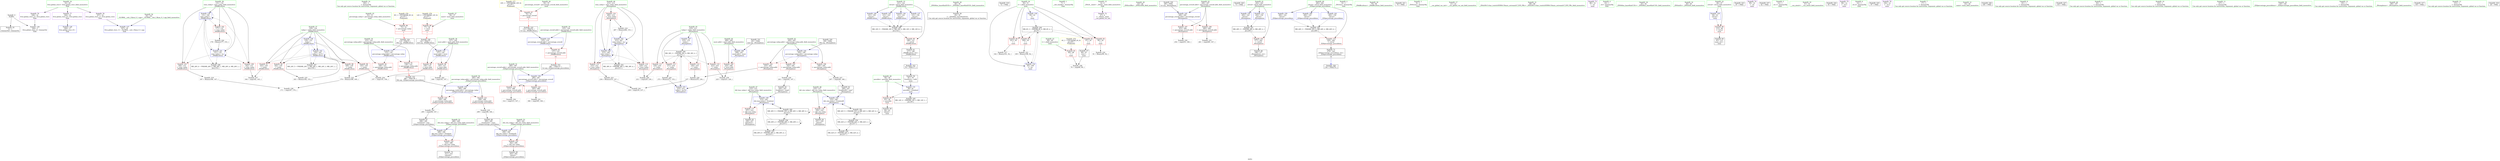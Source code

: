 digraph "SVFG" {
	label="SVFG";

	Node0x559d2667e3c0 [shape=record,color=grey,label="{NodeID: 0\nNullPtr}"];
	Node0x559d2667e3c0 -> Node0x559d2669c1b0[style=solid];
	Node0x559d2667e3c0 -> Node0x559d266a0e70[style=solid];
	Node0x559d2669ac80 [shape=record,color=red,label="{NodeID: 97\n163\<--129\n\<--today\n_Z9difficultxxx\n}"];
	Node0x559d2669ac80 -> Node0x559d266a8740[style=solid];
	Node0x559d26698e60 [shape=record,color=green,label="{NodeID: 14\n160\<--1\n\<--dummyObj\nCan only get source location for instruction, argument, global var or function.}"];
	Node0x559d266b8b20 [shape=record,color=yellow,style=double,label="{NodeID: 277\n10V_1 = ENCHI(MR_10V_0)\npts\{55 \}\nFun[main]}"];
	Node0x559d266b8b20 -> Node0x559d2669dca0[style=dashed];
	Node0x559d2669b7e0 [shape=record,color=red,label="{NodeID: 111\n230\<--210\n\<--today\n_Z6simplexxx\n}"];
	Node0x559d2669b7e0 -> Node0x559d266a8bc0[style=solid];
	Node0x559d26699a50 [shape=record,color=green,label="{NodeID: 28\n58\<--59\npossible\<--possible_field_insensitive\nmain\n}"];
	Node0x559d26699a50 -> Node0x559d2669de40[style=solid];
	Node0x559d26699a50 -> Node0x559d266a1110[style=solid];
	Node0x559d266a0ba0 [shape=record,color=red,label="{NodeID: 125\n302\<--290\n\<--did_win_today\n_Z20percentage_posssiblexx\n}"];
	Node0x559d266a0ba0 -> Node0x559d2669cd70[style=solid];
	Node0x559d2669a6d0 [shape=record,color=green,label="{NodeID: 42\n204\<--205\npercentage_today.addr\<--percentage_today.addr_field_insensitive\n_Z6simplexxx\n}"];
	Node0x559d2669a6d0 -> Node0x559d2669b230[style=solid];
	Node0x559d2669a6d0 -> Node0x559d2669b300[style=solid];
	Node0x559d2669a6d0 -> Node0x559d2669b3d0[style=solid];
	Node0x559d2669a6d0 -> Node0x559d266a1ba0[style=solid];
	Node0x559d266a70c0 [shape=record,color=grey,label="{NodeID: 222\n170 = Binary(168, 169, )\n}"];
	Node0x559d266a70c0 -> Node0x559d266a88c0[style=solid];
	Node0x559d266a1790 [shape=record,color=blue,label="{NodeID: 139\n131\<--160\nwins_today\<--\n_Z9difficultxxx\n}"];
	Node0x559d266a1790 -> Node0x559d2669aef0[style=dashed];
	Node0x559d266a1790 -> Node0x559d2669afc0[style=dashed];
	Node0x559d266a1790 -> Node0x559d2669b090[style=dashed];
	Node0x559d266a1790 -> Node0x559d266a1790[style=dashed];
	Node0x559d266a1790 -> Node0x559d266a1930[style=dashed];
	Node0x559d266a1790 -> Node0x559d266b1d30[style=dashed];
	Node0x559d2669c2b0 [shape=record,color=black,label="{NodeID: 56\n29\<--30\n\<--_ZNSt8ios_base4InitD1Ev\nCan only get source location for instruction, argument, global var or function.}"];
	Node0x559d266c79d0 [shape=record,color=black,label="{NodeID: 319\n72 = PHI()\n}"];
	Node0x559d266a85c0 [shape=record,color=grey,label="{NodeID: 236\n314 = cmp(313, 147, )\n}"];
	Node0x559d266a22f0 [shape=record,color=blue,label="{NodeID: 153\n210\<--272\ntoday\<--inc18\n_Z6simplexxx\n}"];
	Node0x559d266a22f0 -> Node0x559d266b4530[style=dashed];
	Node0x559d2669ce40 [shape=record,color=black,label="{NodeID: 70\n311\<--310\ntobool4\<--\n_Z20percentage_posssiblexx\n}"];
	Node0x559d266c8900 [shape=record,color=black,label="{NodeID: 333\n281 = PHI(137, )\n1st arg _Z20percentage_posssiblexx }"];
	Node0x559d266c8900 -> Node0x559d266a2560[style=solid];
	Node0x559d2669da30 [shape=record,color=red,label="{NodeID: 84\n101\<--50\n\<--i\nmain\n}"];
	Node0x559d2669da30 -> Node0x559d266a6940[style=solid];
	Node0x559d2667e710 [shape=record,color=green,label="{NodeID: 1\n7\<--1\n__dso_handle\<--dummyObj\nGlob }"];
	Node0x559d2669ad50 [shape=record,color=red,label="{NodeID: 98\n169\<--129\n\<--today\n_Z9difficultxxx\n}"];
	Node0x559d2669ad50 -> Node0x559d266a70c0[style=solid];
	Node0x559d26698f30 [shape=record,color=green,label="{NodeID: 15\n4\<--6\n_ZStL8__ioinit\<--_ZStL8__ioinit_field_insensitive\nGlob }"];
	Node0x559d26698f30 -> Node0x559d2669cfe0[style=solid];
	Node0x559d266b8c00 [shape=record,color=yellow,style=double,label="{NodeID: 278\n12V_1 = ENCHI(MR_12V_0)\npts\{57 \}\nFun[main]}"];
	Node0x559d266b8c00 -> Node0x559d2669dd70[style=dashed];
	Node0x559d2669b8b0 [shape=record,color=red,label="{NodeID: 112\n236\<--210\n\<--today\n_Z6simplexxx\n}"];
	Node0x559d2669b8b0 -> Node0x559d266a76c0[style=solid];
	Node0x559d26699b20 [shape=record,color=green,label="{NodeID: 29\n63\<--64\n_ZNSirsERx\<--_ZNSirsERx_field_insensitive\n}"];
	Node0x559d266a0c70 [shape=record,color=blue,label="{NodeID: 126\n326\<--17\nllvm.global_ctors_0\<--\nGlob }"];
	Node0x559d2669a7a0 [shape=record,color=green,label="{NodeID: 43\n206\<--207\npercentage_overall.addr\<--percentage_overall.addr_field_insensitive\n_Z6simplexxx\n}"];
	Node0x559d2669a7a0 -> Node0x559d2669b4a0[style=solid];
	Node0x559d2669a7a0 -> Node0x559d2669b570[style=solid];
	Node0x559d2669a7a0 -> Node0x559d266a1c70[style=solid];
	Node0x559d266a7240 [shape=record,color=grey,label="{NodeID: 223\n234 = Binary(233, 147, )\n}"];
	Node0x559d266a7240 -> Node0x559d266a8d40[style=solid];
	Node0x559d266a1860 [shape=record,color=blue,label="{NodeID: 140\n121\<--150\nretval\<--\n_Z9difficultxxx\n}"];
	Node0x559d266a1860 -> Node0x559d266b1330[style=dashed];
	Node0x559d2669c3b0 [shape=record,color=black,label="{NodeID: 57\n68\<--67\nconv\<--\nmain\n}"];
	Node0x559d2669c3b0 -> Node0x559d266a79c0[style=solid];
	Node0x559d266c7b30 [shape=record,color=black,label="{NodeID: 320\n73 = PHI()\n}"];
	Node0x559d266a8740 [shape=record,color=grey,label="{NodeID: 237\n164 = cmp(162, 163, )\n}"];
	Node0x559d266a23c0 [shape=record,color=blue,label="{NodeID: 154\n202\<--143\nretval\<--\n_Z6simplexxx\n}"];
	Node0x559d266a23c0 -> Node0x559d266b2c30[style=dashed];
	Node0x559d2669cf10 [shape=record,color=black,label="{NodeID: 71\n279\<--320\n_Z20percentage_posssiblexx_ret\<--\n_Z20percentage_posssiblexx\n|{<s0>14}}"];
	Node0x559d2669cf10:s0 -> Node0x559d266c8330[style=solid,color=blue];
	Node0x559d266c8a40 [shape=record,color=black,label="{NodeID: 334\n118 = PHI(75, )\n0th arg _Z9difficultxxx }"];
	Node0x559d266c8a40 -> Node0x559d266a12b0[style=solid];
	Node0x559d266b2c30 [shape=record,color=black,label="{NodeID: 251\nMR_28V_3 = PHI(MR_28V_4, MR_28V_2, )\npts\{203 \}\n}"];
	Node0x559d266b2c30 -> Node0x559d2669b160[style=dashed];
	Node0x559d2669db00 [shape=record,color=red,label="{NodeID: 85\n108\<--50\n\<--i\nmain\n}"];
	Node0x559d2669db00 -> Node0x559d266a6f40[style=solid];
	Node0x559d2668e8d0 [shape=record,color=green,label="{NodeID: 2\n8\<--1\n_ZSt3cin\<--dummyObj\nGlob }"];
	Node0x559d2669ae20 [shape=record,color=red,label="{NodeID: 99\n182\<--129\n\<--today\n_Z9difficultxxx\n}"];
	Node0x559d2669ae20 -> Node0x559d266a7540[style=solid];
	Node0x559d26699000 [shape=record,color=green,label="{NodeID: 16\n16\<--20\nllvm.global_ctors\<--llvm.global_ctors_field_insensitive\nGlob }"];
	Node0x559d26699000 -> Node0x559d2669d3f0[style=solid];
	Node0x559d26699000 -> Node0x559d2669d4f0[style=solid];
	Node0x559d26699000 -> Node0x559d2669d5f0[style=solid];
	Node0x559d2669b980 [shape=record,color=red,label="{NodeID: 113\n271\<--210\n\<--today\n_Z6simplexxx\n}"];
	Node0x559d2669b980 -> Node0x559d266a6dc0[style=solid];
	Node0x559d26699c20 [shape=record,color=green,label="{NodeID: 30\n79\<--80\n_Z9difficultxxx\<--_Z9difficultxxx_field_insensitive\n}"];
	Node0x559d266a0d70 [shape=record,color=blue,label="{NodeID: 127\n327\<--18\nllvm.global_ctors_1\<--_GLOBAL__sub_I_Ryan_0_1.cpp\nGlob }"];
	Node0x559d2669a870 [shape=record,color=green,label="{NodeID: 44\n208\<--209\nmost.addr\<--most.addr_field_insensitive\n_Z6simplexxx\n}"];
	Node0x559d2669a870 -> Node0x559d2669b640[style=solid];
	Node0x559d2669a870 -> Node0x559d266a1d40[style=solid];
	Node0x559d266a73c0 [shape=record,color=grey,label="{NodeID: 224\n178 = Binary(177, 153, )\n}"];
	Node0x559d266a73c0 -> Node0x559d266a1930[style=solid];
	Node0x559d266a1930 [shape=record,color=blue,label="{NodeID: 141\n131\<--178\nwins_today\<--inc\n_Z9difficultxxx\n}"];
	Node0x559d266a1930 -> Node0x559d2669aef0[style=dashed];
	Node0x559d266a1930 -> Node0x559d2669afc0[style=dashed];
	Node0x559d266a1930 -> Node0x559d2669b090[style=dashed];
	Node0x559d266a1930 -> Node0x559d266a1790[style=dashed];
	Node0x559d266a1930 -> Node0x559d266a1930[style=dashed];
	Node0x559d266a1930 -> Node0x559d266b1d30[style=dashed];
	Node0x559d2669c480 [shape=record,color=black,label="{NodeID: 58\n81\<--78\nfrombool\<--call4\nmain\n}"];
	Node0x559d2669c480 -> Node0x559d266a1110[style=solid];
	Node0x559d266c7c30 [shape=record,color=black,label="{NodeID: 321\n74 = PHI()\n}"];
	Node0x559d266a88c0 [shape=record,color=grey,label="{NodeID: 238\n171 = cmp(167, 170, )\n}"];
	Node0x559d266a2490 [shape=record,color=blue,label="{NodeID: 155\n284\<--280\npercentage_today.addr\<--percentage_today\n_Z20percentage_posssiblexx\n}"];
	Node0x559d266a2490 -> Node0x559d266a0790[style=dashed];
	Node0x559d266a2490 -> Node0x559d266a0860[style=dashed];
	Node0x559d2669cfe0 [shape=record,color=purple,label="{NodeID: 72\n27\<--4\n\<--_ZStL8__ioinit\n__cxx_global_var_init\n}"];
	Node0x559d266c8d00 [shape=record,color=black,label="{NodeID: 335\n119 = PHI(76, )\n1st arg _Z9difficultxxx }"];
	Node0x559d266c8d00 -> Node0x559d266a1380[style=solid];
	Node0x559d266b3130 [shape=record,color=black,label="{NodeID: 252\nMR_38V_6 = PHI(MR_38V_2, MR_38V_4, )\npts\{213 \}\n}"];
	Node0x559d2669dbd0 [shape=record,color=red,label="{NodeID: 86\n75\<--52\n\<--percentage_today\nmain\n|{<s0>7}}"];
	Node0x559d2669dbd0:s0 -> Node0x559d266c8a40[style=solid,color=red];
	Node0x559d2667e5d0 [shape=record,color=green,label="{NodeID: 3\n9\<--1\n_ZSt4cout\<--dummyObj\nGlob }"];
	Node0x559d2669aef0 [shape=record,color=red,label="{NodeID: 100\n162\<--131\n\<--wins_today\n_Z9difficultxxx\n}"];
	Node0x559d2669aef0 -> Node0x559d266a8740[style=solid];
	Node0x559d266990d0 [shape=record,color=green,label="{NodeID: 17\n21\<--22\n__cxx_global_var_init\<--__cxx_global_var_init_field_insensitive\n}"];
	Node0x559d2669ba50 [shape=record,color=red,label="{NodeID: 114\n229\<--212\n\<--wins_today\n_Z6simplexxx\n}"];
	Node0x559d2669ba50 -> Node0x559d266a8bc0[style=solid];
	Node0x559d26699d20 [shape=record,color=green,label="{NodeID: 31\n88\<--89\n_ZStlsISt11char_traitsIcEERSt13basic_ostreamIcT_ES5_PKc\<--_ZStlsISt11char_traitsIcEERSt13basic_ostreamIcT_ES5_PKc_field_insensitive\n}"];
	Node0x559d266a0e70 [shape=record,color=blue, style = dotted,label="{NodeID: 128\n328\<--3\nllvm.global_ctors_2\<--dummyVal\nGlob }"];
	Node0x559d2669a940 [shape=record,color=green,label="{NodeID: 45\n210\<--211\ntoday\<--today_field_insensitive\n_Z6simplexxx\n}"];
	Node0x559d2669a940 -> Node0x559d2669b710[style=solid];
	Node0x559d2669a940 -> Node0x559d2669b7e0[style=solid];
	Node0x559d2669a940 -> Node0x559d2669b8b0[style=solid];
	Node0x559d2669a940 -> Node0x559d2669b980[style=solid];
	Node0x559d2669a940 -> Node0x559d266a1e10[style=solid];
	Node0x559d2669a940 -> Node0x559d266a22f0[style=solid];
	Node0x559d266a7540 [shape=record,color=grey,label="{NodeID: 225\n183 = Binary(182, 153, )\n}"];
	Node0x559d266a7540 -> Node0x559d266a1a00[style=solid];
	Node0x559d266a1a00 [shape=record,color=blue,label="{NodeID: 142\n129\<--183\ntoday\<--inc12\n_Z9difficultxxx\n}"];
	Node0x559d266a1a00 -> Node0x559d2669abb0[style=dashed];
	Node0x559d266a1a00 -> Node0x559d2669ac80[style=dashed];
	Node0x559d266a1a00 -> Node0x559d2669ad50[style=dashed];
	Node0x559d266a1a00 -> Node0x559d2669ae20[style=dashed];
	Node0x559d266a1a00 -> Node0x559d266a1a00[style=dashed];
	Node0x559d266a1a00 -> Node0x559d266b1830[style=dashed];
	Node0x559d2669c550 [shape=record,color=black,label="{NodeID: 59\n84\<--83\ntobool\<--\nmain\n}"];
	Node0x559d266c7d00 [shape=record,color=black,label="{NodeID: 322\n78 = PHI(117, )\n}"];
	Node0x559d266c7d00 -> Node0x559d2669c480[style=solid];
	Node0x559d266a8a40 [shape=record,color=grey,label="{NodeID: 239\n225 = cmp(223, 224, )\n}"];
	Node0x559d266a2560 [shape=record,color=blue,label="{NodeID: 156\n286\<--281\npercentage_overall.addr\<--percentage_overall\n_Z20percentage_posssiblexx\n}"];
	Node0x559d266a2560 -> Node0x559d266a0930[style=dashed];
	Node0x559d266a2560 -> Node0x559d266a0a00[style=dashed];
	Node0x559d2669d0b0 [shape=record,color=purple,label="{NodeID: 73\n86\<--10\n\<--.str\nmain\n}"];
	Node0x559d266c8dd0 [shape=record,color=black,label="{NodeID: 336\n120 = PHI(77, )\n2nd arg _Z9difficultxxx }"];
	Node0x559d266c8dd0 -> Node0x559d266a1450[style=solid];
	Node0x559d266b3630 [shape=record,color=black,label="{NodeID: 253\nMR_40V_6 = PHI(MR_40V_2, MR_40V_4, )\npts\{215 \}\n}"];
	Node0x559d2669dca0 [shape=record,color=red,label="{NodeID: 87\n76\<--54\n\<--percentage_overall\nmain\n|{<s0>7}}"];
	Node0x559d2669dca0:s0 -> Node0x559d266c8d00[style=solid,color=red];
	Node0x559d2667e450 [shape=record,color=green,label="{NodeID: 4\n10\<--1\n.str\<--dummyObj\nGlob }"];
	Node0x559d2669afc0 [shape=record,color=red,label="{NodeID: 101\n166\<--131\n\<--wins_today\n_Z9difficultxxx\n}"];
	Node0x559d2669afc0 -> Node0x559d266a6c40[style=solid];
	Node0x559d266991a0 [shape=record,color=green,label="{NodeID: 18\n25\<--26\n_ZNSt8ios_base4InitC1Ev\<--_ZNSt8ios_base4InitC1Ev_field_insensitive\n}"];
	Node0x559d2669bb20 [shape=record,color=red,label="{NodeID: 115\n233\<--212\n\<--wins_today\n_Z6simplexxx\n}"];
	Node0x559d2669bb20 -> Node0x559d266a7240[style=solid];
	Node0x559d26699e20 [shape=record,color=green,label="{NodeID: 32\n94\<--95\n_ZNSolsEi\<--_ZNSolsEi_field_insensitive\n}"];
	Node0x559d266a0f70 [shape=record,color=blue,label="{NodeID: 129\n46\<--61\nretval\<--\nmain\n}"];
	Node0x559d266a0f70 -> Node0x559d2669d6f0[style=dashed];
	Node0x559d2669aa10 [shape=record,color=green,label="{NodeID: 46\n212\<--213\nwins_today\<--wins_today_field_insensitive\n_Z6simplexxx\n}"];
	Node0x559d2669aa10 -> Node0x559d2669ba50[style=solid];
	Node0x559d2669aa10 -> Node0x559d2669bb20[style=solid];
	Node0x559d2669aa10 -> Node0x559d266a0450[style=solid];
	Node0x559d2669aa10 -> Node0x559d266a1ee0[style=solid];
	Node0x559d2669aa10 -> Node0x559d266a2220[style=solid];
	Node0x559d266a76c0 [shape=record,color=grey,label="{NodeID: 226\n237 = Binary(235, 236, )\n}"];
	Node0x559d266a76c0 -> Node0x559d266a8d40[style=solid];
	Node0x559d266a1ad0 [shape=record,color=blue,label="{NodeID: 143\n121\<--143\nretval\<--\n_Z9difficultxxx\n}"];
	Node0x559d266a1ad0 -> Node0x559d266b1330[style=dashed];
	Node0x559d2669c620 [shape=record,color=black,label="{NodeID: 60\n45\<--112\nmain_ret\<--\nmain\n}"];
	Node0x559d266c7ec0 [shape=record,color=black,label="{NodeID: 323\n87 = PHI()\n}"];
	Node0x559d266a8bc0 [shape=record,color=grey,label="{NodeID: 240\n231 = cmp(229, 230, )\n}"];
	Node0x559d266a2630 [shape=record,color=blue,label="{NodeID: 157\n288\<--296\ndid_lose_today\<--frombool\n_Z20percentage_posssiblexx\n}"];
	Node0x559d266a2630 -> Node0x559d266a0ad0[style=dashed];
	Node0x559d2669d180 [shape=record,color=purple,label="{NodeID: 74\n99\<--10\n\<--.str\nmain\n}"];
	Node0x559d266c93b0 [shape=record,color=black,label="{NodeID: 337\n62 = PHI()\n}"];
	Node0x559d266b3b30 [shape=record,color=black,label="{NodeID: 254\nMR_42V_6 = PHI(MR_42V_2, MR_42V_4, )\npts\{217 \}\n}"];
	Node0x559d2669dd70 [shape=record,color=red,label="{NodeID: 88\n77\<--56\n\<--most\nmain\n|{<s0>7}}"];
	Node0x559d2669dd70:s0 -> Node0x559d266c8dd0[style=solid,color=red];
	Node0x559d2667e4e0 [shape=record,color=green,label="{NodeID: 5\n12\<--1\n.str.1\<--dummyObj\nGlob }"];
	Node0x559d2669b090 [shape=record,color=red,label="{NodeID: 102\n177\<--131\n\<--wins_today\n_Z9difficultxxx\n}"];
	Node0x559d2669b090 -> Node0x559d266a73c0[style=solid];
	Node0x559d26699270 [shape=record,color=green,label="{NodeID: 19\n31\<--32\n__cxa_atexit\<--__cxa_atexit_field_insensitive\n}"];
	Node0x559d266a0450 [shape=record,color=red,label="{NodeID: 116\n266\<--212\n\<--wins_today\n_Z6simplexxx\n}"];
	Node0x559d266a0450 -> Node0x559d266a6ac0[style=solid];
	Node0x559d26699f20 [shape=record,color=green,label="{NodeID: 33\n121\<--122\nretval\<--retval_field_insensitive\n_Z9difficultxxx\n}"];
	Node0x559d26699f20 -> Node0x559d2669df10[style=solid];
	Node0x559d26699f20 -> Node0x559d266a1520[style=solid];
	Node0x559d26699f20 -> Node0x559d266a15f0[style=solid];
	Node0x559d26699f20 -> Node0x559d266a1860[style=solid];
	Node0x559d26699f20 -> Node0x559d266a1ad0[style=solid];
	Node0x559d266a1040 [shape=record,color=blue,label="{NodeID: 130\n50\<--61\ni\<--\nmain\n}"];
	Node0x559d266a1040 -> Node0x559d266b0930[style=dashed];
	Node0x559d2669aae0 [shape=record,color=green,label="{NodeID: 47\n214\<--215\ndid_lose_today\<--did_lose_today_field_insensitive\n_Z6simplexxx\n}"];
	Node0x559d2669aae0 -> Node0x559d266a0520[style=solid];
	Node0x559d2669aae0 -> Node0x559d266a1fb0[style=solid];
	Node0x559d266a7840 [shape=record,color=grey,label="{NodeID: 227\n247 = cmp(246, 160, )\n}"];
	Node0x559d266a7840 -> Node0x559d2669c890[style=solid];
	Node0x559d266a1ba0 [shape=record,color=blue,label="{NodeID: 144\n204\<--199\npercentage_today.addr\<--percentage_today\n_Z6simplexxx\n}"];
	Node0x559d266a1ba0 -> Node0x559d2669b230[style=dashed];
	Node0x559d266a1ba0 -> Node0x559d2669b300[style=dashed];
	Node0x559d266a1ba0 -> Node0x559d2669b3d0[style=dashed];
	Node0x559d2669c6f0 [shape=record,color=black,label="{NodeID: 61\n117\<--188\n_Z9difficultxxx_ret\<--\n_Z9difficultxxx\n|{<s0>7}}"];
	Node0x559d2669c6f0:s0 -> Node0x559d266c7d00[style=solid,color=blue];
	Node0x559d266c7f90 [shape=record,color=black,label="{NodeID: 324\n93 = PHI()\n}"];
	Node0x559d266a8d40 [shape=record,color=grey,label="{NodeID: 241\n238 = cmp(234, 237, )\n}"];
	Node0x559d266a2700 [shape=record,color=blue,label="{NodeID: 158\n290\<--300\ndid_win_today\<--frombool2\n_Z20percentage_posssiblexx\n}"];
	Node0x559d266a2700 -> Node0x559d266a0ba0[style=dashed];
	Node0x559d2669d250 [shape=record,color=purple,label="{NodeID: 75\n96\<--12\n\<--.str.1\nmain\n}"];
	Node0x559d2669de40 [shape=record,color=red,label="{NodeID: 89\n83\<--58\n\<--possible\nmain\n}"];
	Node0x559d2669de40 -> Node0x559d2669c550[style=solid];
	Node0x559d266981f0 [shape=record,color=green,label="{NodeID: 6\n14\<--1\n.str.2\<--dummyObj\nGlob }"];
	Node0x559d2669b160 [shape=record,color=red,label="{NodeID: 103\n277\<--202\n\<--retval\n_Z6simplexxx\n}"];
	Node0x559d2669b160 -> Node0x559d2669cb00[style=solid];
	Node0x559d26699370 [shape=record,color=green,label="{NodeID: 20\n30\<--36\n_ZNSt8ios_base4InitD1Ev\<--_ZNSt8ios_base4InitD1Ev_field_insensitive\n}"];
	Node0x559d26699370 -> Node0x559d2669c2b0[style=solid];
	Node0x559d266a0520 [shape=record,color=red,label="{NodeID: 117\n257\<--214\n\<--did_lose_today\n_Z6simplexxx\n}"];
	Node0x559d266a0520 -> Node0x559d2669ca30[style=solid];
	Node0x559d26699ff0 [shape=record,color=green,label="{NodeID: 34\n123\<--124\npercentage_today.addr\<--percentage_today.addr_field_insensitive\n_Z9difficultxxx\n}"];
	Node0x559d26699ff0 -> Node0x559d2669dfe0[style=solid];
	Node0x559d26699ff0 -> Node0x559d2669e0b0[style=solid];
	Node0x559d26699ff0 -> Node0x559d266a12b0[style=solid];
	Node0x559d266a1110 [shape=record,color=blue,label="{NodeID: 131\n58\<--81\npossible\<--frombool\nmain\n}"];
	Node0x559d266a1110 -> Node0x559d2669de40[style=dashed];
	Node0x559d266a1110 -> Node0x559d266b0e30[style=dashed];
	Node0x559d2669bbd0 [shape=record,color=green,label="{NodeID: 48\n216\<--217\ndid_win_today\<--did_win_today_field_insensitive\n_Z6simplexxx\n}"];
	Node0x559d2669bbd0 -> Node0x559d266a05f0[style=solid];
	Node0x559d2669bbd0 -> Node0x559d266a2080[style=solid];
	Node0x559d266a79c0 [shape=record,color=grey,label="{NodeID: 228\n70 = cmp(68, 69, )\n}"];
	Node0x559d266a1c70 [shape=record,color=blue,label="{NodeID: 145\n206\<--200\npercentage_overall.addr\<--percentage_overall\n_Z6simplexxx\n}"];
	Node0x559d266a1c70 -> Node0x559d2669b4a0[style=dashed];
	Node0x559d266a1c70 -> Node0x559d2669b570[style=dashed];
	Node0x559d2669c7c0 [shape=record,color=black,label="{NodeID: 62\n244\<--243\nfrombool\<--cmp6\n_Z6simplexxx\n}"];
	Node0x559d2669c7c0 -> Node0x559d266a1fb0[style=solid];
	Node0x559d266c8060 [shape=record,color=black,label="{NodeID: 325\n97 = PHI()\n}"];
	Node0x559d266a8ec0 [shape=record,color=grey,label="{NodeID: 242\n146 = cmp(145, 147, )\n}"];
	Node0x559d266a27d0 [shape=record,color=blue,label="{NodeID: 159\n282\<--143\nretval\<--\n_Z20percentage_posssiblexx\n}"];
	Node0x559d266a27d0 -> Node0x559d266b0430[style=dashed];
	Node0x559d2669d320 [shape=record,color=purple,label="{NodeID: 76\n104\<--14\n\<--.str.2\nmain\n}"];
	Node0x559d266b4530 [shape=record,color=black,label="{NodeID: 256\nMR_36V_3 = PHI(MR_36V_4, MR_36V_2, )\npts\{211 \}\n}"];
	Node0x559d266b4530 -> Node0x559d2669b710[style=dashed];
	Node0x559d266b4530 -> Node0x559d2669b7e0[style=dashed];
	Node0x559d266b4530 -> Node0x559d2669b8b0[style=dashed];
	Node0x559d266b4530 -> Node0x559d2669b980[style=dashed];
	Node0x559d266b4530 -> Node0x559d266a22f0[style=dashed];
	Node0x559d2669df10 [shape=record,color=red,label="{NodeID: 90\n188\<--121\n\<--retval\n_Z9difficultxxx\n}"];
	Node0x559d2669df10 -> Node0x559d2669c6f0[style=solid];
	Node0x559d26698280 [shape=record,color=green,label="{NodeID: 7\n17\<--1\n\<--dummyObj\nCan only get source location for instruction, argument, global var or function.}"];
	Node0x559d2669b230 [shape=record,color=red,label="{NodeID: 104\n235\<--204\n\<--percentage_today.addr\n_Z6simplexxx\n}"];
	Node0x559d2669b230 -> Node0x559d266a76c0[style=solid];
	Node0x559d26699470 [shape=record,color=green,label="{NodeID: 21\n43\<--44\nmain\<--main_field_insensitive\n}"];
	Node0x559d266a05f0 [shape=record,color=red,label="{NodeID: 118\n250\<--216\n\<--did_win_today\n_Z6simplexxx\n}"];
	Node0x559d266a05f0 -> Node0x559d2669c960[style=solid];
	Node0x559d2669a0c0 [shape=record,color=green,label="{NodeID: 35\n125\<--126\npercentage_overall.addr\<--percentage_overall.addr_field_insensitive\n_Z9difficultxxx\n}"];
	Node0x559d2669a0c0 -> Node0x559d2669e180[style=solid];
	Node0x559d2669a0c0 -> Node0x559d266a1380[style=solid];
	Node0x559d266a11e0 [shape=record,color=blue,label="{NodeID: 132\n50\<--109\ni\<--inc\nmain\n}"];
	Node0x559d266a11e0 -> Node0x559d266b0930[style=dashed];
	Node0x559d2669bca0 [shape=record,color=green,label="{NodeID: 49\n282\<--283\nretval\<--retval_field_insensitive\n_Z20percentage_posssiblexx\n}"];
	Node0x559d2669bca0 -> Node0x559d266a06c0[style=solid];
	Node0x559d2669bca0 -> Node0x559d266a27d0[style=solid];
	Node0x559d2669bca0 -> Node0x559d266a28a0[style=solid];
	Node0x559d2669bca0 -> Node0x559d266a2970[style=solid];
	Node0x559d266a7b40 [shape=record,color=grey,label="{NodeID: 229\n243 = cmp(242, 147, )\n}"];
	Node0x559d266a7b40 -> Node0x559d2669c7c0[style=solid];
	Node0x559d266a1d40 [shape=record,color=blue,label="{NodeID: 146\n208\<--201\nmost.addr\<--most\n_Z6simplexxx\n}"];
	Node0x559d266a1d40 -> Node0x559d2669b640[style=dashed];
	Node0x559d2669c890 [shape=record,color=black,label="{NodeID: 63\n248\<--247\nfrombool8\<--cmp7\n_Z6simplexxx\n}"];
	Node0x559d2669c890 -> Node0x559d266a2080[style=solid];
	Node0x559d266c8130 [shape=record,color=black,label="{NodeID: 326\n100 = PHI()\n}"];
	Node0x559d266b0430 [shape=record,color=black,label="{NodeID: 243\nMR_44V_3 = PHI(MR_44V_5, MR_44V_2, MR_44V_4, )\npts\{283 \}\n}"];
	Node0x559d266b0430 -> Node0x559d266a06c0[style=dashed];
	Node0x559d266a28a0 [shape=record,color=blue,label="{NodeID: 160\n282\<--143\nretval\<--\n_Z20percentage_posssiblexx\n}"];
	Node0x559d266a28a0 -> Node0x559d266b0430[style=dashed];
	Node0x559d2669d3f0 [shape=record,color=purple,label="{NodeID: 77\n326\<--16\nllvm.global_ctors_0\<--llvm.global_ctors\nGlob }"];
	Node0x559d2669d3f0 -> Node0x559d266a0c70[style=solid];
	Node0x559d2669dfe0 [shape=record,color=red,label="{NodeID: 91\n136\<--123\n\<--percentage_today.addr\n_Z9difficultxxx\n|{<s0>14}}"];
	Node0x559d2669dfe0:s0 -> Node0x559d266c8730[style=solid,color=red];
	Node0x559d26698310 [shape=record,color=green,label="{NodeID: 8\n61\<--1\n\<--dummyObj\nCan only get source location for instruction, argument, global var or function.}"];
	Node0x559d2669b300 [shape=record,color=red,label="{NodeID: 105\n242\<--204\n\<--percentage_today.addr\n_Z6simplexxx\n}"];
	Node0x559d2669b300 -> Node0x559d266a7b40[style=solid];
	Node0x559d26699570 [shape=record,color=green,label="{NodeID: 22\n46\<--47\nretval\<--retval_field_insensitive\nmain\n}"];
	Node0x559d26699570 -> Node0x559d2669d6f0[style=solid];
	Node0x559d26699570 -> Node0x559d266a0f70[style=solid];
	Node0x559d266a06c0 [shape=record,color=red,label="{NodeID: 119\n320\<--282\n\<--retval\n_Z20percentage_posssiblexx\n}"];
	Node0x559d266a06c0 -> Node0x559d2669cf10[style=solid];
	Node0x559d2669a190 [shape=record,color=green,label="{NodeID: 36\n127\<--128\nmost.addr\<--most.addr_field_insensitive\n_Z9difficultxxx\n}"];
	Node0x559d2669a190 -> Node0x559d2669e250[style=solid];
	Node0x559d2669a190 -> Node0x559d2669e320[style=solid];
	Node0x559d2669a190 -> Node0x559d266a1450[style=solid];
	Node0x559d266a6800 [shape=record,color=grey,label="{NodeID: 216\n91 = Binary(90, 92, )\n}"];
	Node0x559d266a12b0 [shape=record,color=blue,label="{NodeID: 133\n123\<--118\npercentage_today.addr\<--percentage_today\n_Z9difficultxxx\n}"];
	Node0x559d266a12b0 -> Node0x559d2669dfe0[style=dashed];
	Node0x559d266a12b0 -> Node0x559d2669e0b0[style=dashed];
	Node0x559d2669bd70 [shape=record,color=green,label="{NodeID: 50\n284\<--285\npercentage_today.addr\<--percentage_today.addr_field_insensitive\n_Z20percentage_posssiblexx\n}"];
	Node0x559d2669bd70 -> Node0x559d266a0790[style=solid];
	Node0x559d2669bd70 -> Node0x559d266a0860[style=solid];
	Node0x559d2669bd70 -> Node0x559d266a2490[style=solid];
	Node0x559d266a7cc0 [shape=record,color=grey,label="{NodeID: 230\n254 = cmp(253, 160, )\n}"];
	Node0x559d266a1e10 [shape=record,color=blue,label="{NodeID: 147\n210\<--153\ntoday\<--\n_Z6simplexxx\n}"];
	Node0x559d266a1e10 -> Node0x559d266b4530[style=dashed];
	Node0x559d2669c960 [shape=record,color=black,label="{NodeID: 64\n251\<--250\ntobool\<--\n_Z6simplexxx\n}"];
	Node0x559d266c8230 [shape=record,color=black,label="{NodeID: 327\n103 = PHI()\n}"];
	Node0x559d266b0930 [shape=record,color=black,label="{NodeID: 244\nMR_6V_3 = PHI(MR_6V_4, MR_6V_2, )\npts\{51 \}\n}"];
	Node0x559d266b0930 -> Node0x559d2669d890[style=dashed];
	Node0x559d266b0930 -> Node0x559d2669d960[style=dashed];
	Node0x559d266b0930 -> Node0x559d2669da30[style=dashed];
	Node0x559d266b0930 -> Node0x559d2669db00[style=dashed];
	Node0x559d266b0930 -> Node0x559d266a11e0[style=dashed];
	Node0x559d266a2970 [shape=record,color=blue,label="{NodeID: 161\n282\<--150\nretval\<--\n_Z20percentage_posssiblexx\n}"];
	Node0x559d266a2970 -> Node0x559d266b0430[style=dashed];
	Node0x559d2669d4f0 [shape=record,color=purple,label="{NodeID: 78\n327\<--16\nllvm.global_ctors_1\<--llvm.global_ctors\nGlob }"];
	Node0x559d2669d4f0 -> Node0x559d266a0d70[style=solid];
	Node0x559d266b5740 [shape=record,color=black,label="{NodeID: 258\nMR_40V_2 = PHI(MR_40V_3, MR_40V_1, )\npts\{215 \}\n}"];
	Node0x559d266b5740 -> Node0x559d266a1fb0[style=dashed];
	Node0x559d266b5740 -> Node0x559d266b3630[style=dashed];
	Node0x559d266b5740 -> Node0x559d266b5740[style=dashed];
	Node0x559d266b5740 -> Node0x559d266b5d30[style=dashed];
	Node0x559d2669e0b0 [shape=record,color=red,label="{NodeID: 92\n168\<--123\n\<--percentage_today.addr\n_Z9difficultxxx\n}"];
	Node0x559d2669e0b0 -> Node0x559d266a70c0[style=solid];
	Node0x559d266983a0 [shape=record,color=green,label="{NodeID: 9\n92\<--1\n\<--dummyObj\nCan only get source location for instruction, argument, global var or function.}"];
	Node0x559d2669b3d0 [shape=record,color=red,label="{NodeID: 106\n246\<--204\n\<--percentage_today.addr\n_Z6simplexxx\n}"];
	Node0x559d2669b3d0 -> Node0x559d266a7840[style=solid];
	Node0x559d26699640 [shape=record,color=green,label="{NodeID: 23\n48\<--49\nt\<--t_field_insensitive\nmain\n}"];
	Node0x559d26699640 -> Node0x559d2669d7c0[style=solid];
	Node0x559d266a0790 [shape=record,color=red,label="{NodeID: 120\n294\<--284\n\<--percentage_today.addr\n_Z20percentage_posssiblexx\n}"];
	Node0x559d266a0790 -> Node0x559d266a7fc0[style=solid];
	Node0x559d2669a260 [shape=record,color=green,label="{NodeID: 37\n129\<--130\ntoday\<--today_field_insensitive\n_Z9difficultxxx\n}"];
	Node0x559d2669a260 -> Node0x559d2669abb0[style=solid];
	Node0x559d2669a260 -> Node0x559d2669ac80[style=solid];
	Node0x559d2669a260 -> Node0x559d2669ad50[style=solid];
	Node0x559d2669a260 -> Node0x559d2669ae20[style=solid];
	Node0x559d2669a260 -> Node0x559d266a16c0[style=solid];
	Node0x559d2669a260 -> Node0x559d266a1a00[style=solid];
	Node0x559d266a6940 [shape=record,color=grey,label="{NodeID: 217\n102 = Binary(101, 92, )\n}"];
	Node0x559d266a1380 [shape=record,color=blue,label="{NodeID: 134\n125\<--119\npercentage_overall.addr\<--percentage_overall\n_Z9difficultxxx\n}"];
	Node0x559d266a1380 -> Node0x559d2669e180[style=dashed];
	Node0x559d2669be40 [shape=record,color=green,label="{NodeID: 51\n286\<--287\npercentage_overall.addr\<--percentage_overall.addr_field_insensitive\n_Z20percentage_posssiblexx\n}"];
	Node0x559d2669be40 -> Node0x559d266a0930[style=solid];
	Node0x559d2669be40 -> Node0x559d266a0a00[style=solid];
	Node0x559d2669be40 -> Node0x559d266a2560[style=solid];
	Node0x559d266a7e40 [shape=record,color=grey,label="{NodeID: 231\n306 = cmp(305, 160, )\n}"];
	Node0x559d266a1ee0 [shape=record,color=blue,label="{NodeID: 148\n212\<--160\nwins_today\<--\n_Z6simplexxx\n}"];
	Node0x559d266a1ee0 -> Node0x559d2669ba50[style=dashed];
	Node0x559d266a1ee0 -> Node0x559d2669bb20[style=dashed];
	Node0x559d266a1ee0 -> Node0x559d266a0450[style=dashed];
	Node0x559d266a1ee0 -> Node0x559d266a1ee0[style=dashed];
	Node0x559d266a1ee0 -> Node0x559d266a2220[style=dashed];
	Node0x559d266a1ee0 -> Node0x559d266b3130[style=dashed];
	Node0x559d2669ca30 [shape=record,color=black,label="{NodeID: 65\n258\<--257\ntobool12\<--\n_Z6simplexxx\n}"];
	Node0x559d266c8330 [shape=record,color=black,label="{NodeID: 328\n138 = PHI(279, )\n}"];
	Node0x559d266b0e30 [shape=record,color=black,label="{NodeID: 245\nMR_14V_2 = PHI(MR_14V_3, MR_14V_1, )\npts\{59 \}\n}"];
	Node0x559d266b0e30 -> Node0x559d266a1110[style=dashed];
	Node0x559d2669d5f0 [shape=record,color=purple,label="{NodeID: 79\n328\<--16\nllvm.global_ctors_2\<--llvm.global_ctors\nGlob }"];
	Node0x559d2669d5f0 -> Node0x559d266a0e70[style=solid];
	Node0x559d266b5830 [shape=record,color=black,label="{NodeID: 259\nMR_42V_2 = PHI(MR_42V_3, MR_42V_1, )\npts\{217 \}\n}"];
	Node0x559d266b5830 -> Node0x559d266a2080[style=dashed];
	Node0x559d266b5830 -> Node0x559d266b3b30[style=dashed];
	Node0x559d266b5830 -> Node0x559d266b5830[style=dashed];
	Node0x559d266b5830 -> Node0x559d266b6230[style=dashed];
	Node0x559d2669e180 [shape=record,color=red,label="{NodeID: 93\n137\<--125\n\<--percentage_overall.addr\n_Z9difficultxxx\n|{<s0>14}}"];
	Node0x559d2669e180:s0 -> Node0x559d266c8900[style=solid,color=red];
	Node0x559d26698be0 [shape=record,color=green,label="{NodeID: 10\n143\<--1\n\<--dummyObj\nCan only get source location for instruction, argument, global var or function.}"];
	Node0x559d2669b4a0 [shape=record,color=red,label="{NodeID: 107\n253\<--206\n\<--percentage_overall.addr\n_Z6simplexxx\n}"];
	Node0x559d2669b4a0 -> Node0x559d266a7cc0[style=solid];
	Node0x559d26699710 [shape=record,color=green,label="{NodeID: 24\n50\<--51\ni\<--i_field_insensitive\nmain\n}"];
	Node0x559d26699710 -> Node0x559d2669d890[style=solid];
	Node0x559d26699710 -> Node0x559d2669d960[style=solid];
	Node0x559d26699710 -> Node0x559d2669da30[style=solid];
	Node0x559d26699710 -> Node0x559d2669db00[style=solid];
	Node0x559d26699710 -> Node0x559d266a1040[style=solid];
	Node0x559d26699710 -> Node0x559d266a11e0[style=solid];
	Node0x559d266a0860 [shape=record,color=red,label="{NodeID: 121\n298\<--284\n\<--percentage_today.addr\n_Z20percentage_posssiblexx\n}"];
	Node0x559d266a0860 -> Node0x559d266a8440[style=solid];
	Node0x559d2669a330 [shape=record,color=green,label="{NodeID: 38\n131\<--132\nwins_today\<--wins_today_field_insensitive\n_Z9difficultxxx\n}"];
	Node0x559d2669a330 -> Node0x559d2669aef0[style=solid];
	Node0x559d2669a330 -> Node0x559d2669afc0[style=solid];
	Node0x559d2669a330 -> Node0x559d2669b090[style=solid];
	Node0x559d2669a330 -> Node0x559d266a1790[style=solid];
	Node0x559d2669a330 -> Node0x559d266a1930[style=solid];
	Node0x559d266a6ac0 [shape=record,color=grey,label="{NodeID: 218\n267 = Binary(266, 153, )\n}"];
	Node0x559d266a6ac0 -> Node0x559d266a2220[style=solid];
	Node0x559d266a1450 [shape=record,color=blue,label="{NodeID: 135\n127\<--120\nmost.addr\<--most\n_Z9difficultxxx\n}"];
	Node0x559d266a1450 -> Node0x559d2669e250[style=dashed];
	Node0x559d266a1450 -> Node0x559d2669e320[style=dashed];
	Node0x559d2669bf10 [shape=record,color=green,label="{NodeID: 52\n288\<--289\ndid_lose_today\<--did_lose_today_field_insensitive\n_Z20percentage_posssiblexx\n}"];
	Node0x559d2669bf10 -> Node0x559d266a0ad0[style=solid];
	Node0x559d2669bf10 -> Node0x559d266a2630[style=solid];
	Node0x559d266a7fc0 [shape=record,color=grey,label="{NodeID: 232\n295 = cmp(294, 147, )\n}"];
	Node0x559d266a7fc0 -> Node0x559d2669cbd0[style=solid];
	Node0x559d266a1fb0 [shape=record,color=blue,label="{NodeID: 149\n214\<--244\ndid_lose_today\<--frombool\n_Z6simplexxx\n}"];
	Node0x559d266a1fb0 -> Node0x559d266a0520[style=dashed];
	Node0x559d266a1fb0 -> Node0x559d266b3630[style=dashed];
	Node0x559d266a1fb0 -> Node0x559d266b5d30[style=dashed];
	Node0x559d2669cb00 [shape=record,color=black,label="{NodeID: 66\n198\<--277\n_Z6simplexxx_ret\<--\n_Z6simplexxx\n}"];
	Node0x559d266c8430 [shape=record,color=black,label="{NodeID: 329\n199 = PHI()\n0th arg _Z6simplexxx }"];
	Node0x559d266c8430 -> Node0x559d266a1ba0[style=solid];
	Node0x559d266b1330 [shape=record,color=black,label="{NodeID: 246\nMR_16V_5 = PHI(MR_16V_4, MR_16V_2, MR_16V_3, MR_16V_6, )\npts\{122 \}\n}"];
	Node0x559d266b1330 -> Node0x559d2669df10[style=dashed];
	Node0x559d2669d6f0 [shape=record,color=red,label="{NodeID: 80\n112\<--46\n\<--retval\nmain\n}"];
	Node0x559d2669d6f0 -> Node0x559d2669c620[style=solid];
	Node0x559d266b5d30 [shape=record,color=black,label="{NodeID: 260\nMR_40V_5 = PHI(MR_40V_4, MR_40V_3, MR_40V_4, )\npts\{215 \}\n}"];
	Node0x559d266b5d30 -> Node0x559d266a1fb0[style=dashed];
	Node0x559d266b5d30 -> Node0x559d266b5740[style=dashed];
	Node0x559d266b5d30 -> Node0x559d266b5d30[style=dashed];
	Node0x559d2669e250 [shape=record,color=red,label="{NodeID: 94\n145\<--127\n\<--most.addr\n_Z9difficultxxx\n}"];
	Node0x559d2669e250 -> Node0x559d266a8ec0[style=solid];
	Node0x559d26698c70 [shape=record,color=green,label="{NodeID: 11\n147\<--1\n\<--dummyObj\nCan only get source location for instruction, argument, global var or function.}"];
	Node0x559d266b8880 [shape=record,color=yellow,style=double,label="{NodeID: 274\n4V_1 = ENCHI(MR_4V_0)\npts\{49 \}\nFun[main]}"];
	Node0x559d266b8880 -> Node0x559d2669d7c0[style=dashed];
	Node0x559d2669b570 [shape=record,color=red,label="{NodeID: 108\n260\<--206\n\<--percentage_overall.addr\n_Z6simplexxx\n}"];
	Node0x559d2669b570 -> Node0x559d266a8140[style=solid];
	Node0x559d266997e0 [shape=record,color=green,label="{NodeID: 25\n52\<--53\npercentage_today\<--percentage_today_field_insensitive\nmain\n}"];
	Node0x559d266997e0 -> Node0x559d2669dbd0[style=solid];
	Node0x559d266a0930 [shape=record,color=red,label="{NodeID: 122\n305\<--286\n\<--percentage_overall.addr\n_Z20percentage_posssiblexx\n}"];
	Node0x559d266a0930 -> Node0x559d266a7e40[style=solid];
	Node0x559d2669a400 [shape=record,color=green,label="{NodeID: 39\n139\<--140\n_Z20percentage_posssiblexx\<--_Z20percentage_posssiblexx_field_insensitive\n}"];
	Node0x559d266a6c40 [shape=record,color=grey,label="{NodeID: 219\n167 = Binary(166, 147, )\n}"];
	Node0x559d266a6c40 -> Node0x559d266a88c0[style=solid];
	Node0x559d266a1520 [shape=record,color=blue,label="{NodeID: 136\n121\<--143\nretval\<--\n_Z9difficultxxx\n}"];
	Node0x559d266a1520 -> Node0x559d266b1330[style=dashed];
	Node0x559d2669bfe0 [shape=record,color=green,label="{NodeID: 53\n290\<--291\ndid_win_today\<--did_win_today_field_insensitive\n_Z20percentage_posssiblexx\n}"];
	Node0x559d2669bfe0 -> Node0x559d266a0ba0[style=solid];
	Node0x559d2669bfe0 -> Node0x559d266a2700[style=solid];
	Node0x559d266a8140 [shape=record,color=grey,label="{NodeID: 233\n261 = cmp(260, 147, )\n}"];
	Node0x559d266a2080 [shape=record,color=blue,label="{NodeID: 150\n216\<--248\ndid_win_today\<--frombool8\n_Z6simplexxx\n}"];
	Node0x559d266a2080 -> Node0x559d266a05f0[style=dashed];
	Node0x559d266a2080 -> Node0x559d266b3b30[style=dashed];
	Node0x559d266a2080 -> Node0x559d266b6230[style=dashed];
	Node0x559d2669cbd0 [shape=record,color=black,label="{NodeID: 67\n296\<--295\nfrombool\<--cmp\n_Z20percentage_posssiblexx\n}"];
	Node0x559d2669cbd0 -> Node0x559d266a2630[style=solid];
	Node0x559d266c8530 [shape=record,color=black,label="{NodeID: 330\n200 = PHI()\n1st arg _Z6simplexxx }"];
	Node0x559d266c8530 -> Node0x559d266a1c70[style=solid];
	Node0x559d266b1830 [shape=record,color=black,label="{NodeID: 247\nMR_24V_5 = PHI(MR_24V_3, MR_24V_1, MR_24V_3, MR_24V_1, )\npts\{130 \}\n}"];
	Node0x559d2669d7c0 [shape=record,color=red,label="{NodeID: 81\n69\<--48\n\<--t\nmain\n}"];
	Node0x559d2669d7c0 -> Node0x559d266a79c0[style=solid];
	Node0x559d266b6230 [shape=record,color=black,label="{NodeID: 261\nMR_42V_5 = PHI(MR_42V_4, MR_42V_3, MR_42V_4, )\npts\{217 \}\n}"];
	Node0x559d266b6230 -> Node0x559d266a2080[style=dashed];
	Node0x559d266b6230 -> Node0x559d266b5830[style=dashed];
	Node0x559d266b6230 -> Node0x559d266b6230[style=dashed];
	Node0x559d2669e320 [shape=record,color=red,label="{NodeID: 95\n156\<--127\n\<--most.addr\n_Z9difficultxxx\n}"];
	Node0x559d2669e320 -> Node0x559d266a82c0[style=solid];
	Node0x559d26698d00 [shape=record,color=green,label="{NodeID: 12\n150\<--1\n\<--dummyObj\nCan only get source location for instruction, argument, global var or function.}"];
	Node0x559d2669b640 [shape=record,color=red,label="{NodeID: 109\n224\<--208\n\<--most.addr\n_Z6simplexxx\n}"];
	Node0x559d2669b640 -> Node0x559d266a8a40[style=solid];
	Node0x559d266998b0 [shape=record,color=green,label="{NodeID: 26\n54\<--55\npercentage_overall\<--percentage_overall_field_insensitive\nmain\n}"];
	Node0x559d266998b0 -> Node0x559d2669dca0[style=solid];
	Node0x559d266a0a00 [shape=record,color=red,label="{NodeID: 123\n313\<--286\n\<--percentage_overall.addr\n_Z20percentage_posssiblexx\n}"];
	Node0x559d266a0a00 -> Node0x559d266a85c0[style=solid];
	Node0x559d2669a500 [shape=record,color=green,label="{NodeID: 40\n196\<--197\n_Z6simplexxx\<--_Z6simplexxx_field_insensitive\n}"];
	Node0x559d266a6dc0 [shape=record,color=grey,label="{NodeID: 220\n272 = Binary(271, 153, )\n}"];
	Node0x559d266a6dc0 -> Node0x559d266a22f0[style=solid];
	Node0x559d266a15f0 [shape=record,color=blue,label="{NodeID: 137\n121\<--150\nretval\<--\n_Z9difficultxxx\n}"];
	Node0x559d266a15f0 -> Node0x559d266b1330[style=dashed];
	Node0x559d2669c0b0 [shape=record,color=green,label="{NodeID: 54\n18\<--322\n_GLOBAL__sub_I_Ryan_0_1.cpp\<--_GLOBAL__sub_I_Ryan_0_1.cpp_field_insensitive\n}"];
	Node0x559d2669c0b0 -> Node0x559d266a0d70[style=solid];
	Node0x559d263f6940 [shape=record,color=black,label="{NodeID: 317\n105 = PHI()\n}"];
	Node0x559d266a82c0 [shape=record,color=grey,label="{NodeID: 234\n157 = cmp(155, 156, )\n}"];
	Node0x559d266a2150 [shape=record,color=blue,label="{NodeID: 151\n202\<--150\nretval\<--\n_Z6simplexxx\n}"];
	Node0x559d266a2150 -> Node0x559d266b2c30[style=dashed];
	Node0x559d2669cca0 [shape=record,color=black,label="{NodeID: 68\n300\<--299\nfrombool2\<--cmp1\n_Z20percentage_posssiblexx\n}"];
	Node0x559d2669cca0 -> Node0x559d266a2700[style=solid];
	Node0x559d266c8630 [shape=record,color=black,label="{NodeID: 331\n201 = PHI()\n2nd arg _Z6simplexxx }"];
	Node0x559d266c8630 -> Node0x559d266a1d40[style=solid];
	Node0x559d266b1d30 [shape=record,color=black,label="{NodeID: 248\nMR_26V_6 = PHI(MR_26V_2, MR_26V_1, MR_26V_4, MR_26V_1, )\npts\{132 \}\n}"];
	Node0x559d2669d890 [shape=record,color=red,label="{NodeID: 82\n67\<--50\n\<--i\nmain\n}"];
	Node0x559d2669d890 -> Node0x559d2669c3b0[style=solid];
	Node0x559d2669abb0 [shape=record,color=red,label="{NodeID: 96\n155\<--129\n\<--today\n_Z9difficultxxx\n}"];
	Node0x559d2669abb0 -> Node0x559d266a82c0[style=solid];
	Node0x559d26698d90 [shape=record,color=green,label="{NodeID: 13\n153\<--1\n\<--dummyObj\nCan only get source location for instruction, argument, global var or function.}"];
	Node0x559d266b8a40 [shape=record,color=yellow,style=double,label="{NodeID: 276\n8V_1 = ENCHI(MR_8V_0)\npts\{53 \}\nFun[main]}"];
	Node0x559d266b8a40 -> Node0x559d2669dbd0[style=dashed];
	Node0x559d2669b710 [shape=record,color=red,label="{NodeID: 110\n223\<--210\n\<--today\n_Z6simplexxx\n}"];
	Node0x559d2669b710 -> Node0x559d266a8a40[style=solid];
	Node0x559d26699980 [shape=record,color=green,label="{NodeID: 27\n56\<--57\nmost\<--most_field_insensitive\nmain\n}"];
	Node0x559d26699980 -> Node0x559d2669dd70[style=solid];
	Node0x559d266a0ad0 [shape=record,color=red,label="{NodeID: 124\n310\<--288\n\<--did_lose_today\n_Z20percentage_posssiblexx\n}"];
	Node0x559d266a0ad0 -> Node0x559d2669ce40[style=solid];
	Node0x559d2669a600 [shape=record,color=green,label="{NodeID: 41\n202\<--203\nretval\<--retval_field_insensitive\n_Z6simplexxx\n}"];
	Node0x559d2669a600 -> Node0x559d2669b160[style=solid];
	Node0x559d2669a600 -> Node0x559d266a2150[style=solid];
	Node0x559d2669a600 -> Node0x559d266a23c0[style=solid];
	Node0x559d266a6f40 [shape=record,color=grey,label="{NodeID: 221\n109 = Binary(108, 92, )\n}"];
	Node0x559d266a6f40 -> Node0x559d266a11e0[style=solid];
	Node0x559d266a16c0 [shape=record,color=blue,label="{NodeID: 138\n129\<--153\ntoday\<--\n_Z9difficultxxx\n}"];
	Node0x559d266a16c0 -> Node0x559d2669abb0[style=dashed];
	Node0x559d266a16c0 -> Node0x559d2669ac80[style=dashed];
	Node0x559d266a16c0 -> Node0x559d2669ad50[style=dashed];
	Node0x559d266a16c0 -> Node0x559d2669ae20[style=dashed];
	Node0x559d266a16c0 -> Node0x559d266a1a00[style=dashed];
	Node0x559d266a16c0 -> Node0x559d266b1830[style=dashed];
	Node0x559d2669c1b0 [shape=record,color=black,label="{NodeID: 55\n2\<--3\ndummyVal\<--dummyVal\n}"];
	Node0x559d266c78d0 [shape=record,color=black,label="{NodeID: 318\n28 = PHI()\n}"];
	Node0x559d266a8440 [shape=record,color=grey,label="{NodeID: 235\n299 = cmp(298, 160, )\n}"];
	Node0x559d266a8440 -> Node0x559d2669cca0[style=solid];
	Node0x559d266a2220 [shape=record,color=blue,label="{NodeID: 152\n212\<--267\nwins_today\<--inc\n_Z6simplexxx\n}"];
	Node0x559d266a2220 -> Node0x559d2669ba50[style=dashed];
	Node0x559d266a2220 -> Node0x559d2669bb20[style=dashed];
	Node0x559d266a2220 -> Node0x559d266a0450[style=dashed];
	Node0x559d266a2220 -> Node0x559d266a1ee0[style=dashed];
	Node0x559d266a2220 -> Node0x559d266a2220[style=dashed];
	Node0x559d266a2220 -> Node0x559d266b3130[style=dashed];
	Node0x559d2669cd70 [shape=record,color=black,label="{NodeID: 69\n303\<--302\ntobool\<--\n_Z20percentage_posssiblexx\n}"];
	Node0x559d266c8730 [shape=record,color=black,label="{NodeID: 332\n280 = PHI(136, )\n0th arg _Z20percentage_posssiblexx }"];
	Node0x559d266c8730 -> Node0x559d266a2490[style=solid];
	Node0x559d2669d960 [shape=record,color=red,label="{NodeID: 83\n90\<--50\n\<--i\nmain\n}"];
	Node0x559d2669d960 -> Node0x559d266a6800[style=solid];
}
